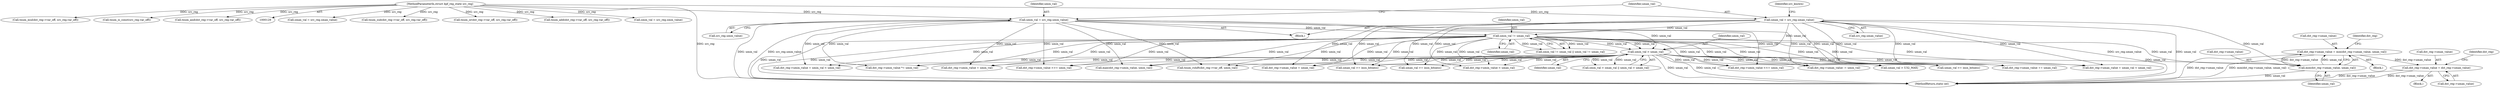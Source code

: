 digraph "0_linux_b799207e1e1816b09e7a5920fbb2d5fcf6edd681@pointer" {
"1000586" [label="(Call,dst_reg->smax_value = dst_reg->umax_value)"];
"1000547" [label="(Call,dst_reg->umax_value = min(dst_reg->umax_value, umax_val))"];
"1000551" [label="(Call,min(dst_reg->umax_value, umax_val))"];
"1000192" [label="(Call,umax_val = src_reg.umax_value)"];
"1000133" [label="(MethodParameterIn,struct bpf_reg_state src_reg)"];
"1000224" [label="(Call,umin_val > umax_val)"];
"1000187" [label="(Call,umin_val = src_reg.umin_value)"];
"1000217" [label="(Call,umin_val != umax_val)"];
"1000693" [label="(Call,umax_val >= insn_bitness)"];
"1000379" [label="(Call,dst_reg->umin_value < umax_val)"];
"1000220" [label="(Call,smin_val > smax_val || umin_val > umax_val)"];
"1000189" [label="(Call,src_reg.umin_value)"];
"1000254" [label="(Block,)"];
"1000587" [label="(Call,dst_reg->smax_value)"];
"1000217" [label="(Call,umin_val != umax_val)"];
"1000751" [label="(Call,umax_val >= insn_bitness)"];
"1000548" [label="(Call,dst_reg->umax_value)"];
"1000552" [label="(Call,dst_reg->umax_value)"];
"1000193" [label="(Identifier,umax_val)"];
"1000182" [label="(Call,smax_val = src_reg.smax_value)"];
"1000402" [label="(Call,dst_reg->umax_value -= umin_val)"];
"1000325" [label="(Call,dst_reg->umax_value += umax_val)"];
"1000294" [label="(Call,dst_reg->umin_value + umin_val)"];
"1000293" [label="(Call,dst_reg->umin_value + umin_val < umin_val)"];
"1000301" [label="(Call,dst_reg->umax_value + umax_val)"];
"1000224" [label="(Call,umin_val > umax_val)"];
"1000551" [label="(Call,min(dst_reg->umax_value, umax_val))"];
"1000226" [label="(Identifier,umax_val)"];
"1000218" [label="(Identifier,umin_val)"];
"1000225" [label="(Identifier,umin_val)"];
"1000463" [label="(Call,dst_reg->umin_value *= umin_val)"];
"1000192" [label="(Call,umax_val = src_reg.umax_value)"];
"1000560" [label="(Identifier,dst_reg)"];
"1000578" [label="(Block,)"];
"1000187" [label="(Call,umin_val = src_reg.umin_value)"];
"1000411" [label="(Call,tnum_sub(dst_reg->var_off, src_reg.var_off))"];
"1000590" [label="(Call,dst_reg->umax_value)"];
"1000620" [label="(Call,tnum_or(dst_reg->var_off, src_reg.var_off))"];
"1000631" [label="(Call,max(dst_reg->umin_value, umin_val))"];
"1000213" [label="(Call,smin_val != smax_val || umin_val != umax_val)"];
"1000219" [label="(Identifier,umax_val)"];
"1000334" [label="(Call,tnum_add(dst_reg->var_off, src_reg.var_off))"];
"1000594" [label="(Identifier,dst_reg)"];
"1000177" [label="(Call,smin_val = src_reg.smin_value)"];
"1000776" [label="(Call,tnum_rshift(dst_reg->var_off, umin_val))"];
"1000555" [label="(Identifier,umax_val)"];
"1000449" [label="(Call,umax_val > U32_MAX)"];
"1000864" [label="(MethodReturn,static int)"];
"1000424" [label="(Call,tnum_mul(dst_reg->var_off, src_reg.var_off))"];
"1000807" [label="(Call,dst_reg->smin_value >>= umin_val)"];
"1000199" [label="(Call,tnum_is_const(src_reg.var_off))"];
"1000198" [label="(Identifier,src_known)"];
"1000586" [label="(Call,dst_reg->smax_value = dst_reg->umax_value)"];
"1000194" [label="(Call,src_reg.umax_value)"];
"1000133" [label="(MethodParameterIn,struct bpf_reg_state src_reg)"];
"1000547" [label="(Call,dst_reg->umax_value = min(dst_reg->umax_value, umax_val))"];
"1000134" [label="(Block,)"];
"1000706" [label="(Call,dst_reg->umin_value <<= umin_val)"];
"1000796" [label="(Call,umax_val >= insn_bitness)"];
"1000188" [label="(Identifier,umin_val)"];
"1000300" [label="(Call,dst_reg->umax_value + umax_val < umax_val)"];
"1000531" [label="(Call,tnum_and(dst_reg->var_off, src_reg.var_off))"];
"1000586" -> "1000578"  [label="AST: "];
"1000586" -> "1000590"  [label="CFG: "];
"1000587" -> "1000586"  [label="AST: "];
"1000590" -> "1000586"  [label="AST: "];
"1000594" -> "1000586"  [label="CFG: "];
"1000586" -> "1000864"  [label="DDG: dst_reg->umax_value"];
"1000586" -> "1000864"  [label="DDG: dst_reg->smax_value"];
"1000547" -> "1000586"  [label="DDG: dst_reg->umax_value"];
"1000547" -> "1000254"  [label="AST: "];
"1000547" -> "1000551"  [label="CFG: "];
"1000548" -> "1000547"  [label="AST: "];
"1000551" -> "1000547"  [label="AST: "];
"1000560" -> "1000547"  [label="CFG: "];
"1000547" -> "1000864"  [label="DDG: dst_reg->umax_value"];
"1000547" -> "1000864"  [label="DDG: min(dst_reg->umax_value, umax_val)"];
"1000551" -> "1000547"  [label="DDG: dst_reg->umax_value"];
"1000551" -> "1000547"  [label="DDG: umax_val"];
"1000551" -> "1000555"  [label="CFG: "];
"1000552" -> "1000551"  [label="AST: "];
"1000555" -> "1000551"  [label="AST: "];
"1000551" -> "1000864"  [label="DDG: umax_val"];
"1000192" -> "1000551"  [label="DDG: umax_val"];
"1000224" -> "1000551"  [label="DDG: umax_val"];
"1000217" -> "1000551"  [label="DDG: umax_val"];
"1000192" -> "1000134"  [label="AST: "];
"1000192" -> "1000194"  [label="CFG: "];
"1000193" -> "1000192"  [label="AST: "];
"1000194" -> "1000192"  [label="AST: "];
"1000198" -> "1000192"  [label="CFG: "];
"1000192" -> "1000864"  [label="DDG: src_reg.umax_value"];
"1000192" -> "1000864"  [label="DDG: umax_val"];
"1000133" -> "1000192"  [label="DDG: src_reg"];
"1000192" -> "1000217"  [label="DDG: umax_val"];
"1000192" -> "1000224"  [label="DDG: umax_val"];
"1000192" -> "1000300"  [label="DDG: umax_val"];
"1000192" -> "1000301"  [label="DDG: umax_val"];
"1000192" -> "1000325"  [label="DDG: umax_val"];
"1000192" -> "1000379"  [label="DDG: umax_val"];
"1000192" -> "1000449"  [label="DDG: umax_val"];
"1000192" -> "1000693"  [label="DDG: umax_val"];
"1000192" -> "1000751"  [label="DDG: umax_val"];
"1000192" -> "1000796"  [label="DDG: umax_val"];
"1000133" -> "1000129"  [label="AST: "];
"1000133" -> "1000864"  [label="DDG: src_reg"];
"1000133" -> "1000177"  [label="DDG: src_reg"];
"1000133" -> "1000182"  [label="DDG: src_reg"];
"1000133" -> "1000187"  [label="DDG: src_reg"];
"1000133" -> "1000199"  [label="DDG: src_reg"];
"1000133" -> "1000334"  [label="DDG: src_reg"];
"1000133" -> "1000411"  [label="DDG: src_reg"];
"1000133" -> "1000424"  [label="DDG: src_reg"];
"1000133" -> "1000531"  [label="DDG: src_reg"];
"1000133" -> "1000620"  [label="DDG: src_reg"];
"1000224" -> "1000220"  [label="AST: "];
"1000224" -> "1000226"  [label="CFG: "];
"1000225" -> "1000224"  [label="AST: "];
"1000226" -> "1000224"  [label="AST: "];
"1000220" -> "1000224"  [label="CFG: "];
"1000224" -> "1000864"  [label="DDG: umin_val"];
"1000224" -> "1000864"  [label="DDG: umax_val"];
"1000224" -> "1000220"  [label="DDG: umin_val"];
"1000224" -> "1000220"  [label="DDG: umax_val"];
"1000187" -> "1000224"  [label="DDG: umin_val"];
"1000217" -> "1000224"  [label="DDG: umin_val"];
"1000217" -> "1000224"  [label="DDG: umax_val"];
"1000224" -> "1000293"  [label="DDG: umin_val"];
"1000224" -> "1000294"  [label="DDG: umin_val"];
"1000224" -> "1000300"  [label="DDG: umax_val"];
"1000224" -> "1000301"  [label="DDG: umax_val"];
"1000224" -> "1000325"  [label="DDG: umax_val"];
"1000224" -> "1000379"  [label="DDG: umax_val"];
"1000224" -> "1000402"  [label="DDG: umin_val"];
"1000224" -> "1000449"  [label="DDG: umax_val"];
"1000224" -> "1000463"  [label="DDG: umin_val"];
"1000224" -> "1000631"  [label="DDG: umin_val"];
"1000224" -> "1000693"  [label="DDG: umax_val"];
"1000224" -> "1000706"  [label="DDG: umin_val"];
"1000224" -> "1000751"  [label="DDG: umax_val"];
"1000224" -> "1000776"  [label="DDG: umin_val"];
"1000224" -> "1000796"  [label="DDG: umax_val"];
"1000224" -> "1000807"  [label="DDG: umin_val"];
"1000187" -> "1000134"  [label="AST: "];
"1000187" -> "1000189"  [label="CFG: "];
"1000188" -> "1000187"  [label="AST: "];
"1000189" -> "1000187"  [label="AST: "];
"1000193" -> "1000187"  [label="CFG: "];
"1000187" -> "1000864"  [label="DDG: umin_val"];
"1000187" -> "1000864"  [label="DDG: src_reg.umin_value"];
"1000187" -> "1000217"  [label="DDG: umin_val"];
"1000187" -> "1000293"  [label="DDG: umin_val"];
"1000187" -> "1000294"  [label="DDG: umin_val"];
"1000187" -> "1000402"  [label="DDG: umin_val"];
"1000187" -> "1000463"  [label="DDG: umin_val"];
"1000187" -> "1000631"  [label="DDG: umin_val"];
"1000187" -> "1000706"  [label="DDG: umin_val"];
"1000187" -> "1000776"  [label="DDG: umin_val"];
"1000187" -> "1000807"  [label="DDG: umin_val"];
"1000217" -> "1000213"  [label="AST: "];
"1000217" -> "1000219"  [label="CFG: "];
"1000218" -> "1000217"  [label="AST: "];
"1000219" -> "1000217"  [label="AST: "];
"1000213" -> "1000217"  [label="CFG: "];
"1000217" -> "1000864"  [label="DDG: umax_val"];
"1000217" -> "1000864"  [label="DDG: umin_val"];
"1000217" -> "1000213"  [label="DDG: umin_val"];
"1000217" -> "1000213"  [label="DDG: umax_val"];
"1000217" -> "1000293"  [label="DDG: umin_val"];
"1000217" -> "1000294"  [label="DDG: umin_val"];
"1000217" -> "1000300"  [label="DDG: umax_val"];
"1000217" -> "1000301"  [label="DDG: umax_val"];
"1000217" -> "1000325"  [label="DDG: umax_val"];
"1000217" -> "1000379"  [label="DDG: umax_val"];
"1000217" -> "1000402"  [label="DDG: umin_val"];
"1000217" -> "1000449"  [label="DDG: umax_val"];
"1000217" -> "1000463"  [label="DDG: umin_val"];
"1000217" -> "1000631"  [label="DDG: umin_val"];
"1000217" -> "1000693"  [label="DDG: umax_val"];
"1000217" -> "1000706"  [label="DDG: umin_val"];
"1000217" -> "1000751"  [label="DDG: umax_val"];
"1000217" -> "1000776"  [label="DDG: umin_val"];
"1000217" -> "1000796"  [label="DDG: umax_val"];
"1000217" -> "1000807"  [label="DDG: umin_val"];
}
